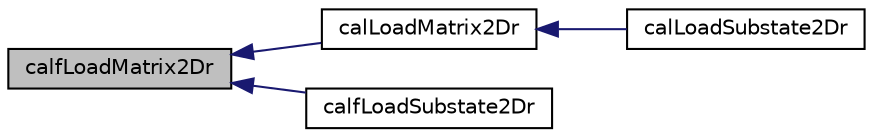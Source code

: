 digraph "calfLoadMatrix2Dr"
{
  edge [fontname="Helvetica",fontsize="10",labelfontname="Helvetica",labelfontsize="10"];
  node [fontname="Helvetica",fontsize="10",shape=record];
  rankdir="LR";
  Node1 [label="calfLoadMatrix2Dr",height=0.2,width=0.4,color="black", fillcolor="grey75", style="filled" fontcolor="black"];
  Node1 -> Node2 [dir="back",color="midnightblue",fontsize="10",style="solid",fontname="Helvetica"];
  Node2 [label="calLoadMatrix2Dr",height=0.2,width=0.4,color="black", fillcolor="white", style="filled",URL="$cal2_d_buffer_i_o_8h.html#aedfc1fee42d491cfef8736c893d4f235",tooltip="Loads a real (floating point) matrix from file. "];
  Node2 -> Node3 [dir="back",color="midnightblue",fontsize="10",style="solid",fontname="Helvetica"];
  Node3 [label="calLoadSubstate2Dr",height=0.2,width=0.4,color="black", fillcolor="white", style="filled",URL="$cal2_d_i_o_8h.html#a08cc832d979f295b0e50a57845541b03",tooltip="Loads a real (floating point) substate from file. "];
  Node1 -> Node4 [dir="back",color="midnightblue",fontsize="10",style="solid",fontname="Helvetica"];
  Node4 [label="calfLoadSubstate2Dr",height=0.2,width=0.4,color="black", fillcolor="white", style="filled",URL="$cal2_d_i_o_8h.html#af1125957489cbbbc98ac62bb81edd3ea",tooltip="Loads a real (floating point) substate from file. "];
}
